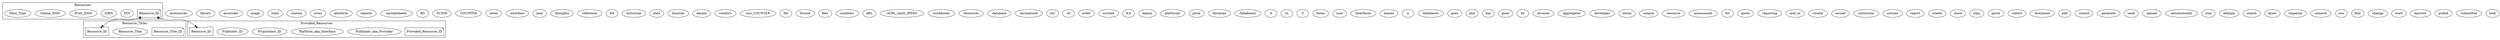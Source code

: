 digraph erd_and_classes {
    //graph [rankdir = "LR"]
    /*
        ellipse = field/attribute
        note = PK
        folder = FK
        Mrecord = methods
        teeodot = 0..1 (unique but optional)
        crowodot = 0..N (optional, not unique)
        teetee = 1..1 (exactly one)
        crowtee = 1..N (neither optional nor unique)
    */

    /* *** ESTABLISHED RELATIONS/CLASSES *** */

    // RELATIONS/CLASSES

    subgraph cluster_Resource_Titles {
        label="Resource_Titles"
        Resource_Title_ID [shape="note"]
        Resource_Title
        Resource_ID_in_Resource_Titles [
            label="Resource_ID"
            shape="folder"
        ]
    }

    subgraph cluster_Resources {
        label="Resources"
        Resource_ID [shape="note"]
        DOI
        ISBN
        Print_ISSN
        Online_ISSN
        Data_Type // The initial list from R4 reports will have the less specific R4 types derived from the type of report itself. Should the R5 types overwrite these values or go in their own field?
    }

    subgraph cluster_Provided_Resources {
        label="Provided_Resources"
        Provided_Resource_ID [shape="note"]
        Publisher_aka_Provider
        Platform_aka_Interface
        Proprietary_ID
        Publisher_ID // This is found in R5 only—how to add it?
        Resource_ID_in_Provided_Resources [
            label="Resource_ID"
            shape="folder"
        ]
    }

    // RELATIONSHIPS
    /*
        Establish relationships from the PK (tail) to the FK (head)
        table --------(can connect to)---------[optionality]--(and)--[cardinality]-->other table
        arrowhead = how PK table can connect to FK table
        arrowtail = how FK table can connect to PK table
    */
    Resource_ID -> Resource_ID_in_Resource_Titles [
        dir="both"
        arrowhead="crowtee"
        arrowtail="teetee"
    ]
    Resource_ID -> Resource_ID_in_Provided_Resources [
        dir="both"
        arrowhead="crowtee"
        arrowtail="teetee"
    ]

    /* *** OBJECTS TO BE ORGANIZED *** */

    // Nouns: Classes or Attributes
    eresources library associate
    usage stats
    custom cross platform reports
    spreadsheets
    R5 SUSHI
    COUNTER reports
    notes
    interface
    year
    thoughts
    reference
    R4 reports
    historical usage data
    location
    emails
    vendors
    COUNTER stats
    non_COUNTER usage stats
    file format
    files
    eresources usage numbers
    ARL
    ACRL_slash_IPEDS
    workbooks
    numbers
    resources
    SUSHI reports
    database
    normalized list of resources
    order numbers
    current ILS
    legacy ILS
    platforms
    resources
    price data
    eresources librarian
    Databases A to Z
    Databases A to Z items
    user interfaces
    list
    names a databases goes and has gone by
    databases 
    invoices
    aggregator
    database developer
    initial database data
    unique resource list
    assessment librarian
    data for a given reporting year
    platform and_or vendor issued correction notices
    report

    //Verbs: Methods
    create
    store
    copy
    paste
    collect
    download
    add notes
    record
    generate emails
    send
    upload
    automatically sum
    dedupe
    match
    add
    know
    organize
    has gone by
    connect
    use
    find
    change
    start
    harvest
    pulled
    submitted
    look
}